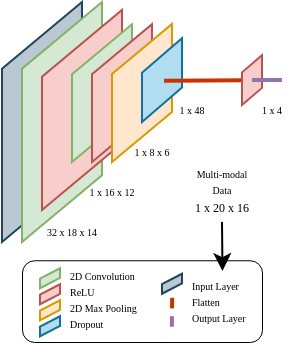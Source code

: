 <mxfile version="22.1.5" type="github">
  <diagram name="Page-1" id="f-5v2sI5h4t3cFkbrv8b">
    <mxGraphModel dx="378" dy="207" grid="1" gridSize="10" guides="1" tooltips="1" connect="1" arrows="1" fold="1" page="1" pageScale="1" pageWidth="850" pageHeight="1100" math="0" shadow="0">
      <root>
        <mxCell id="0" />
        <mxCell id="1" parent="0" />
        <mxCell id="Wa3p7uX86l7QjgIijev7-98" value="" style="rounded=1;whiteSpace=wrap;html=1;strokeWidth=0.5;" parent="1" vertex="1">
          <mxGeometry x="170" y="169.13" width="120" height="40.87" as="geometry" />
        </mxCell>
        <mxCell id="Wa3p7uX86l7QjgIijev7-48" value="" style="verticalLabelPosition=bottom;verticalAlign=top;html=1;shape=mxgraph.infographic.parallelogram;dx=16.69;fillColor=#bac8d3;strokeColor=#23445d;flipH=0;flipV=1;direction=south;" parent="1" vertex="1">
          <mxGeometry x="160" y="40" width="40" height="120" as="geometry" />
        </mxCell>
        <mxCell id="Wa3p7uX86l7QjgIijev7-49" value="" style="verticalLabelPosition=bottom;verticalAlign=top;html=1;shape=mxgraph.infographic.parallelogram;dx=16.69;fillColor=#d5e8d4;strokeColor=#82b366;flipH=0;flipV=1;direction=south;" parent="1" vertex="1">
          <mxGeometry x="170" y="40" width="40" height="120" as="geometry" />
        </mxCell>
        <mxCell id="Wa3p7uX86l7QjgIijev7-71" value="&lt;p style=&quot;font-size: 5px; line-height: 60%;&quot;&gt;&lt;span data-darkreader-inline-color=&quot;&quot; data-darkreader-inline-bgcolor=&quot;&quot; style=&quot;font-family: DQD_PXNZRMz7GEKOn7Fx; background-color: initial; color: rgb(0, 0, 0); font-weight: normal; --darkreader-inline-bgcolor: initial; --darkreader-inline-color: #bab8b6; font-size: 5px;&quot;&gt;&lt;font style=&quot;font-size: 5px;&quot;&gt;2D Convolution&lt;/font&gt;&lt;/span&gt;&lt;/p&gt;&lt;p style=&quot;font-size: 5px; line-height: 60%;&quot;&gt;&lt;font face=&quot;DQD_PXNZRMz7GEKOn7Fx&quot; style=&quot;font-size: 5px;&quot;&gt;ReLU&lt;/font&gt;&lt;/p&gt;&lt;p style=&quot;font-size: 5px; line-height: 60%;&quot;&gt;&lt;span data-darkreader-inline-color=&quot;&quot; data-darkreader-inline-bgcolor=&quot;&quot; style=&quot;font-family: DQD_PXNZRMz7GEKOn7Fx; background-color: initial; color: rgb(0, 0, 0); font-weight: normal; --darkreader-inline-bgcolor: initial; --darkreader-inline-color: #bab8b6; font-size: 5px;&quot;&gt;&lt;font style=&quot;font-size: 5px;&quot;&gt;2D Max Pooling&amp;nbsp;&lt;/font&gt;&lt;/span&gt;&lt;/p&gt;&lt;p style=&quot;font-size: 5px; line-height: 60%;&quot;&gt;&lt;span data-darkreader-inline-color=&quot;&quot; data-darkreader-inline-bgcolor=&quot;&quot; style=&quot;font-family: DQD_PXNZRMz7GEKOn7Fx; background-color: initial; color: rgb(0, 0, 0); font-weight: normal; --darkreader-inline-bgcolor: initial; --darkreader-inline-color: #bab8b6; font-size: 5px;&quot;&gt;&lt;font style=&quot;font-size: 5px;&quot;&gt;Dropout&lt;/font&gt;&lt;/span&gt;&lt;/p&gt;" style="text;html=1;strokeColor=none;fillColor=none;spacing=0;spacingTop=0;whiteSpace=wrap;overflow=hidden;rounded=0;verticalAlign=middle;fontSize=5;" parent="1" vertex="1">
          <mxGeometry x="194" y="169.13" width="51" height="40" as="geometry" />
        </mxCell>
        <mxCell id="Wa3p7uX86l7QjgIijev7-73" value="&lt;p style=&quot;line-height: 40%; font-size: 5px;&quot;&gt;&lt;span data-darkreader-inline-color=&quot;&quot; data-darkreader-inline-bgcolor=&quot;&quot; style=&quot;background-color: initial; color: rgb(0, 0, 0); font-family: &amp;quot;Times New Roman&amp;quot;; --darkreader-inline-bgcolor: initial; --darkreader-inline-color: #bab8b6; font-size: 5px;&quot;&gt;Multi-modal&lt;/span&gt;&lt;/p&gt;&lt;p style=&quot;line-height: 40%; font-size: 5px;&quot;&gt;&lt;span data-darkreader-inline-color=&quot;&quot; data-darkreader-inline-bgcolor=&quot;&quot; style=&quot;background-color: initial; color: rgb(0, 0, 0); font-family: &amp;quot;Times New Roman&amp;quot;; --darkreader-inline-bgcolor: initial; --darkreader-inline-color: #bab8b6; font-size: 5px;&quot;&gt;Data&lt;/span&gt;&lt;/p&gt;&lt;p style=&quot;line-height: 40%; font-size: 6px;&quot;&gt;&lt;span data-darkreader-inline-color=&quot;&quot; data-darkreader-inline-bgcolor=&quot;&quot; style=&quot;background-color: initial; color: rgb(0, 0, 0); font-family: &amp;quot;Times New Roman&amp;quot;; --darkreader-inline-bgcolor: initial; --darkreader-inline-color: #bab8b6;&quot;&gt;1 x 20 x 16&lt;/span&gt;&lt;/p&gt;" style="text;html=1;strokeColor=none;fillColor=none;align=center;verticalAlign=middle;whiteSpace=wrap;rounded=0;spacing=0;fontSize=5;" parent="1" vertex="1">
          <mxGeometry x="255" y="120" width="30" height="30" as="geometry" />
        </mxCell>
        <mxCell id="Wa3p7uX86l7QjgIijev7-92" value="" style="verticalLabelPosition=bottom;verticalAlign=top;html=1;shape=mxgraph.infographic.parallelogram;dx=2.58;fillColor=#d5e8d4;strokeColor=#82b366;flipH=0;flipV=1;direction=south;" parent="1" vertex="1">
          <mxGeometry x="179" y="173.13" width="10" height="10" as="geometry" />
        </mxCell>
        <mxCell id="Wa3p7uX86l7QjgIijev7-94" value="" style="verticalLabelPosition=bottom;verticalAlign=top;html=1;shape=mxgraph.infographic.parallelogram;dx=2.58;fillColor=#ffe6cc;strokeColor=#d79b00;flipH=0;flipV=1;direction=south;" parent="1" vertex="1">
          <mxGeometry x="179" y="189.13" width="10" height="10" as="geometry" />
        </mxCell>
        <mxCell id="Wa3p7uX86l7QjgIijev7-97" value="" style="endArrow=none;html=1;rounded=0;fillColor=#e1d5e7;strokeColor=#9673a6;strokeWidth=2;shadow=0;" parent="1" edge="1">
          <mxGeometry width="50" height="50" relative="1" as="geometry">
            <mxPoint x="244.91" y="202.38" as="sourcePoint" />
            <mxPoint x="245" y="197.07" as="targetPoint" />
          </mxGeometry>
        </mxCell>
        <mxCell id="1PAW9AeHxecQ88r_GMkN-1" value="" style="endArrow=classic;html=1;rounded=0;entryX=0.5;entryY=0;entryDx=0;entryDy=0;exitX=0.5;exitY=1;exitDx=0;exitDy=0;" parent="1" source="Wa3p7uX86l7QjgIijev7-73" target="BumM93RVEvFiHmvFPEGe-1" edge="1">
          <mxGeometry width="50" height="50" relative="1" as="geometry">
            <mxPoint x="270" y="150" as="sourcePoint" />
            <mxPoint x="230" y="30" as="targetPoint" />
          </mxGeometry>
        </mxCell>
        <mxCell id="1PAW9AeHxecQ88r_GMkN-2" value="" style="verticalLabelPosition=bottom;verticalAlign=top;html=1;shape=mxgraph.infographic.parallelogram;dx=16.69;flipH=0;flipV=1;direction=south;fillColor=#f8cecc;strokeColor=#b85450;" parent="1" vertex="1">
          <mxGeometry x="180" y="44" width="40" height="100" as="geometry" />
        </mxCell>
        <mxCell id="Wa3p7uX86l7QjgIijev7-52" value="" style="verticalLabelPosition=bottom;verticalAlign=top;html=1;shape=mxgraph.infographic.parallelogram;dx=12.47;fillColor=#d5e8d4;strokeColor=#82b366;flipH=0;flipV=1;direction=south;" parent="1" vertex="1">
          <mxGeometry x="195" y="51.13" width="30" height="68.87" as="geometry" />
        </mxCell>
        <mxCell id="1PAW9AeHxecQ88r_GMkN-3" value="" style="verticalLabelPosition=bottom;verticalAlign=top;html=1;shape=mxgraph.infographic.parallelogram;dx=12.47;fillColor=#f8cecc;strokeColor=#b85450;flipH=0;flipV=1;direction=south;" parent="1" vertex="1">
          <mxGeometry x="205" y="51.12" width="30" height="68.88" as="geometry" />
        </mxCell>
        <mxCell id="1PAW9AeHxecQ88r_GMkN-4" value="" style="verticalLabelPosition=bottom;verticalAlign=top;html=1;shape=mxgraph.infographic.parallelogram;dx=12.47;fillColor=#ffe6cc;strokeColor=#d79b00;flipH=0;flipV=1;direction=south;" parent="1" vertex="1">
          <mxGeometry x="215" y="51" width="30" height="69" as="geometry" />
        </mxCell>
        <mxCell id="Wa3p7uX86l7QjgIijev7-63" value="" style="verticalLabelPosition=bottom;verticalAlign=top;html=1;shape=mxgraph.infographic.parallelogram;dx=8.62;fillColor=#b1ddf0;strokeColor=#10739e;flipH=0;flipV=1;direction=south;" parent="1" vertex="1">
          <mxGeometry x="230" y="58.13" width="20" height="41.87" as="geometry" />
        </mxCell>
        <mxCell id="1PAW9AeHxecQ88r_GMkN-7" value="" style="endArrow=none;html=1;rounded=0;fillColor=#fa6800;strokeColor=#C73500;strokeWidth=2;shadow=0;exitX=0.498;exitY=0.764;exitDx=0;exitDy=0;exitPerimeter=0;" parent="1" source="1PAW9AeHxecQ88r_GMkN-24" edge="1">
          <mxGeometry width="50" height="50" relative="1" as="geometry">
            <mxPoint x="276" y="79.37" as="sourcePoint" />
            <mxPoint x="241" y="79.37" as="targetPoint" />
          </mxGeometry>
        </mxCell>
        <mxCell id="1PAW9AeHxecQ88r_GMkN-12" value="&lt;p style=&quot;line-height: 40%; font-size: 5px;&quot;&gt;&lt;span data-darkreader-inline-color=&quot;&quot; data-darkreader-inline-bgcolor=&quot;&quot; style=&quot;background-color: initial; color: rgb(0, 0, 0); font-family: &amp;quot;Times New Roman&amp;quot;; --darkreader-inline-bgcolor: initial; --darkreader-inline-color: #bab8b6;&quot;&gt;32 x 18 x 14&lt;/span&gt;&lt;br&gt;&lt;/p&gt;" style="text;html=1;strokeColor=none;fillColor=none;align=center;verticalAlign=middle;whiteSpace=wrap;rounded=0;spacing=0;fontSize=5;" parent="1" vertex="1">
          <mxGeometry x="180" y="150" width="30" height="10" as="geometry" />
        </mxCell>
        <mxCell id="1PAW9AeHxecQ88r_GMkN-13" value="&lt;p style=&quot;line-height: 40%; font-size: 5px;&quot;&gt;&lt;span data-darkreader-inline-color=&quot;&quot; data-darkreader-inline-bgcolor=&quot;&quot; style=&quot;background-color: initial; color: rgb(0, 0, 0); font-family: &amp;quot;Times New Roman&amp;quot;; --darkreader-inline-bgcolor: initial; --darkreader-inline-color: #bab8b6;&quot;&gt;1 x 16 x 12&lt;/span&gt;&lt;br&gt;&lt;/p&gt;" style="text;html=1;strokeColor=none;fillColor=none;align=center;verticalAlign=middle;whiteSpace=wrap;rounded=0;spacing=0;fontSize=5;" parent="1" vertex="1">
          <mxGeometry x="200" y="129.5" width="30" height="10" as="geometry" />
        </mxCell>
        <mxCell id="1PAW9AeHxecQ88r_GMkN-16" value="&lt;p style=&quot;line-height: 40%; font-size: 5px;&quot;&gt;&lt;span data-darkreader-inline-color=&quot;&quot; data-darkreader-inline-bgcolor=&quot;&quot; style=&quot;background-color: initial; color: rgb(0, 0, 0); font-family: &amp;quot;Times New Roman&amp;quot;; --darkreader-inline-bgcolor: initial; --darkreader-inline-color: #bab8b6;&quot;&gt;1 x 8 x 6&lt;/span&gt;&lt;br&gt;&lt;/p&gt;" style="text;html=1;strokeColor=none;fillColor=none;align=center;verticalAlign=middle;whiteSpace=wrap;rounded=0;spacing=0;fontSize=5;" parent="1" vertex="1">
          <mxGeometry x="220" y="110" width="30" height="10" as="geometry" />
        </mxCell>
        <mxCell id="1PAW9AeHxecQ88r_GMkN-17" value="&lt;p style=&quot;line-height: 40%; font-size: 5px;&quot;&gt;&lt;span data-darkreader-inline-color=&quot;&quot; data-darkreader-inline-bgcolor=&quot;&quot; style=&quot;background-color: initial; color: rgb(0, 0, 0); font-family: &amp;quot;Times New Roman&amp;quot;; --darkreader-inline-bgcolor: initial; --darkreader-inline-color: #bab8b6;&quot;&gt;1 x 48&lt;/span&gt;&lt;br&gt;&lt;/p&gt;" style="text;html=1;strokeColor=none;fillColor=none;align=center;verticalAlign=middle;whiteSpace=wrap;rounded=0;spacing=0;fontSize=5;" parent="1" vertex="1">
          <mxGeometry x="240" y="89" width="30" height="10" as="geometry" />
        </mxCell>
        <mxCell id="1PAW9AeHxecQ88r_GMkN-18" value="&lt;p style=&quot;line-height: 40%; font-size: 5px;&quot;&gt;&lt;span data-darkreader-inline-color=&quot;&quot; data-darkreader-inline-bgcolor=&quot;&quot; style=&quot;background-color: initial; color: rgb(0, 0, 0); font-family: &amp;quot;Times New Roman&amp;quot;; --darkreader-inline-bgcolor: initial; --darkreader-inline-color: #bab8b6;&quot;&gt;1 x 4&lt;/span&gt;&lt;br&gt;&lt;/p&gt;" style="text;html=1;strokeColor=none;fillColor=none;align=center;verticalAlign=middle;whiteSpace=wrap;rounded=0;spacing=0;fontSize=5;" parent="1" vertex="1">
          <mxGeometry x="280" y="89" width="30" height="10" as="geometry" />
        </mxCell>
        <mxCell id="1PAW9AeHxecQ88r_GMkN-20" value="" style="verticalLabelPosition=bottom;verticalAlign=top;html=1;shape=mxgraph.infographic.parallelogram;dx=2.58;fillColor=#f8cecc;strokeColor=#b85450;flipH=0;flipV=1;direction=south;" parent="1" vertex="1">
          <mxGeometry x="179" y="181.13" width="10" height="10" as="geometry" />
        </mxCell>
        <mxCell id="1PAW9AeHxecQ88r_GMkN-21" value="" style="verticalLabelPosition=bottom;verticalAlign=top;html=1;shape=mxgraph.infographic.parallelogram;dx=2.58;flipH=0;flipV=1;direction=south;fillColor=#b1ddf0;strokeColor=#10739e;" parent="1" vertex="1">
          <mxGeometry x="179" y="197.13" width="10" height="10" as="geometry" />
        </mxCell>
        <mxCell id="1PAW9AeHxecQ88r_GMkN-22" value="" style="endArrow=none;html=1;rounded=0;fillColor=#fa6800;strokeColor=#C73500;strokeWidth=2;shadow=0;" parent="1" edge="1">
          <mxGeometry width="50" height="50" relative="1" as="geometry">
            <mxPoint x="245.0" y="193.19" as="sourcePoint" />
            <mxPoint x="245.09" y="187.88" as="targetPoint" />
          </mxGeometry>
        </mxCell>
        <mxCell id="1PAW9AeHxecQ88r_GMkN-24" value="" style="verticalLabelPosition=bottom;verticalAlign=top;html=1;shape=mxgraph.infographic.parallelogram;dx=4.29;fillColor=#f8cecc;strokeColor=#b85450;flipH=0;flipV=1;direction=south;" parent="1" vertex="1">
          <mxGeometry x="280" y="66.6" width="10" height="24.93" as="geometry" />
        </mxCell>
        <mxCell id="1PAW9AeHxecQ88r_GMkN-10" value="" style="endArrow=none;html=1;rounded=0;fillColor=#e1d5e7;strokeColor=#9673a6;strokeWidth=2;shadow=0;endSize=2;startSize=2;" parent="1" edge="1">
          <mxGeometry width="50" height="50" relative="1" as="geometry">
            <mxPoint x="300" y="79" as="sourcePoint" />
            <mxPoint x="285" y="78.99" as="targetPoint" />
          </mxGeometry>
        </mxCell>
        <mxCell id="1PAW9AeHxecQ88r_GMkN-25" value="" style="verticalLabelPosition=bottom;verticalAlign=top;html=1;shape=mxgraph.infographic.parallelogram;dx=2.58;flipH=0;flipV=1;direction=south;fillColor=#bac8d3;strokeColor=#23445d;" parent="1" vertex="1">
          <mxGeometry x="240" y="175.88" width="10" height="10" as="geometry" />
        </mxCell>
        <mxCell id="BumM93RVEvFiHmvFPEGe-1" value="&lt;p style=&quot;font-size: 5px; line-height: 60%;&quot;&gt;&lt;span style=&quot;background-color: initial; font-family: DQD_PXNZRMz7GEKOn7Fx;&quot;&gt;Input Layer&lt;/span&gt;&lt;br&gt;&lt;/p&gt;&lt;p style=&quot;font-size: 5px; line-height: 60%;&quot;&gt;&lt;span data-darkreader-inline-color=&quot;&quot; data-darkreader-inline-bgcolor=&quot;&quot; style=&quot;background-color: initial; color: rgb(0, 0, 0); font-family: DQD_PXNZRMz7GEKOn7Fx; --darkreader-inline-bgcolor: initial; --darkreader-inline-color: #bab8b6; font-size: 5px;&quot;&gt;Flatten&lt;/span&gt;&lt;/p&gt;&lt;p style=&quot;font-size: 5px; line-height: 60%;&quot;&gt;&lt;span data-darkreader-inline-color=&quot;&quot; data-darkreader-inline-bgcolor=&quot;&quot; style=&quot;font-family: DQD_PXNZRMz7GEKOn7Fx; background-color: initial; color: rgb(0, 0, 0); --darkreader-inline-bgcolor: initial; --darkreader-inline-color: #bab8b6; font-size: 5px;&quot;&gt;Output Layer&lt;/span&gt;&lt;/p&gt;" style="text;html=1;strokeColor=none;fillColor=none;spacing=0;spacingTop=0;whiteSpace=wrap;overflow=hidden;rounded=0;verticalAlign=middle;fontSize=5;" vertex="1" parent="1">
          <mxGeometry x="255" y="174.56" width="30.5" height="30" as="geometry" />
        </mxCell>
      </root>
    </mxGraphModel>
  </diagram>
</mxfile>
